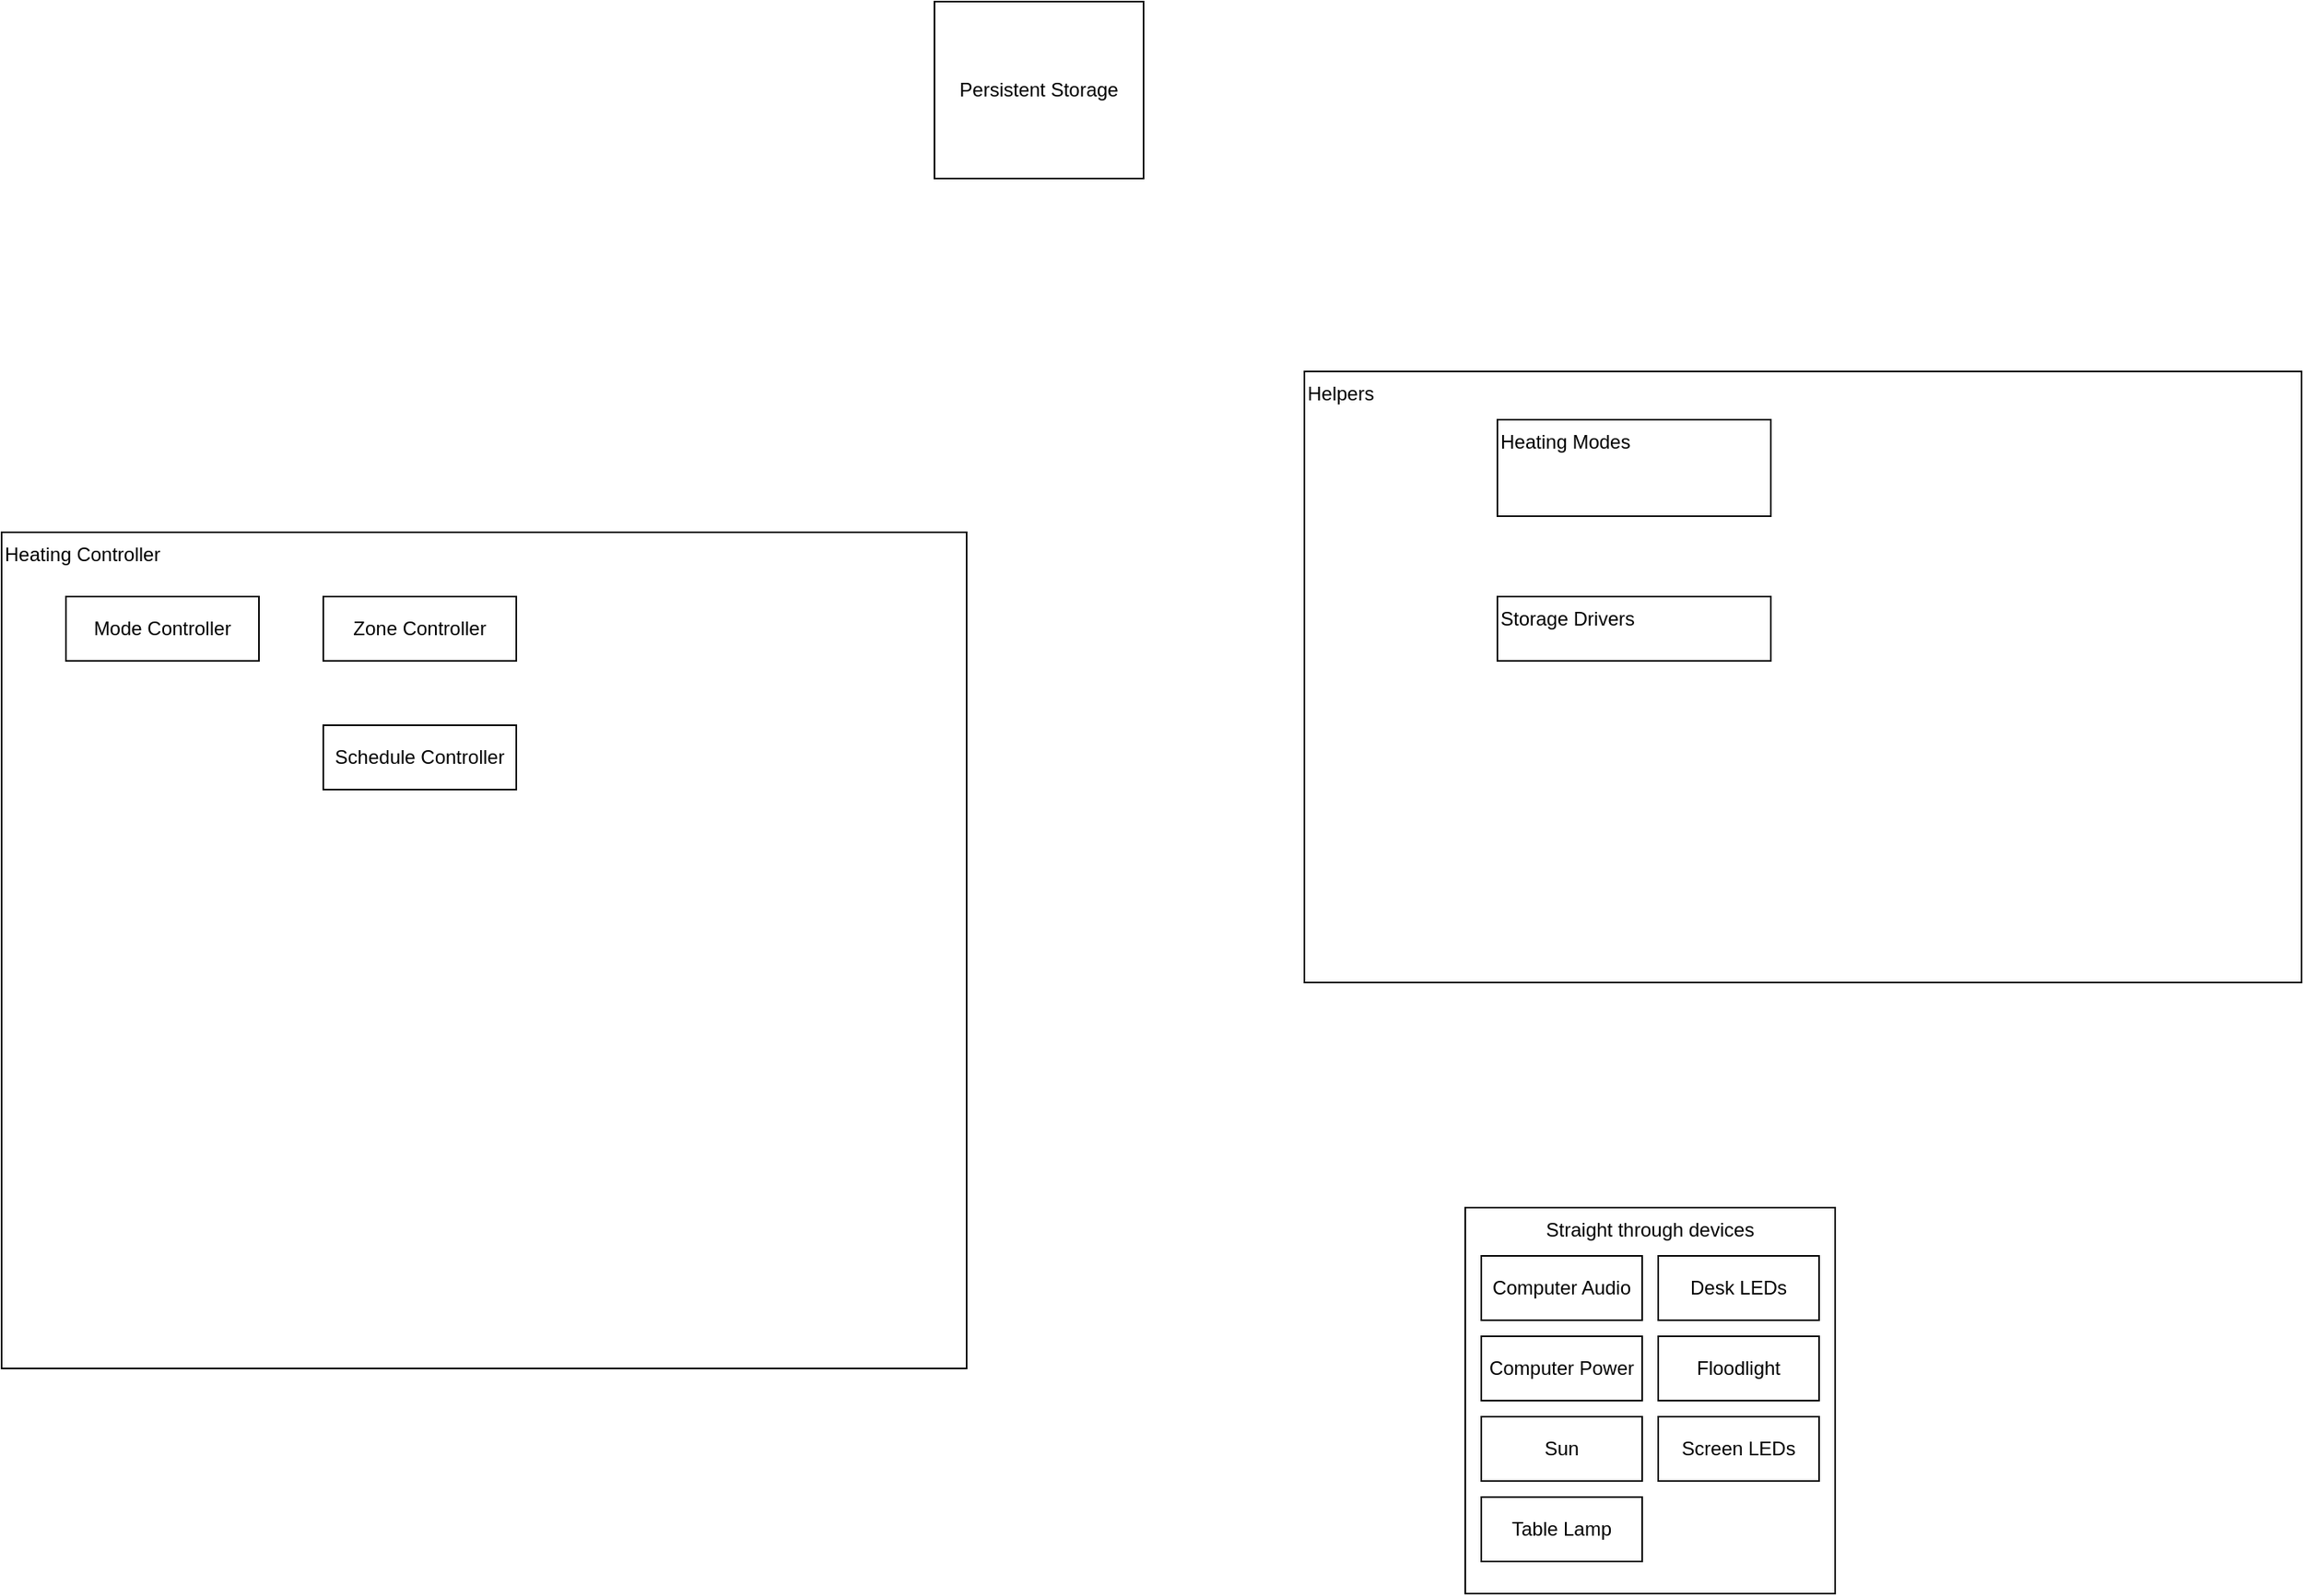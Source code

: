 <mxfile version="15.4.1" type="device"><diagram id="0tMUuKPslaoAKLw6jCQA" name="Page-1"><mxGraphModel dx="1298" dy="811" grid="1" gridSize="10" guides="1" tooltips="1" connect="1" arrows="1" fold="1" page="1" pageScale="1" pageWidth="1654" pageHeight="1169" math="0" shadow="0"><root><mxCell id="0"/><mxCell id="1" parent="0"/><mxCell id="y6OzQesAtpkwCMJbBQ7V-1" value="Persistent Storage" style="rounded=0;whiteSpace=wrap;html=1;" vertex="1" parent="1"><mxGeometry x="660" y="70" width="130" height="110" as="geometry"/></mxCell><mxCell id="y6OzQesAtpkwCMJbBQ7V-2" value="Helpers" style="rounded=0;whiteSpace=wrap;html=1;verticalAlign=top;align=left;" vertex="1" parent="1"><mxGeometry x="890" y="300" width="620" height="380" as="geometry"/></mxCell><mxCell id="y6OzQesAtpkwCMJbBQ7V-3" value="Heating Modes" style="rounded=0;whiteSpace=wrap;html=1;align=left;verticalAlign=top;" vertex="1" parent="1"><mxGeometry x="1010" y="330" width="170" height="60" as="geometry"/></mxCell><mxCell id="y6OzQesAtpkwCMJbBQ7V-4" value="Storage Drivers" style="rounded=0;whiteSpace=wrap;html=1;align=left;verticalAlign=top;" vertex="1" parent="1"><mxGeometry x="1010" y="440" width="170" height="40" as="geometry"/></mxCell><mxCell id="y6OzQesAtpkwCMJbBQ7V-13" value="" style="group" vertex="1" connectable="0" parent="1"><mxGeometry x="990" y="820" width="230" height="240" as="geometry"/></mxCell><mxCell id="y6OzQesAtpkwCMJbBQ7V-5" value="Straight through devices" style="rounded=0;whiteSpace=wrap;html=1;align=center;verticalAlign=top;" vertex="1" parent="y6OzQesAtpkwCMJbBQ7V-13"><mxGeometry width="230" height="240" as="geometry"/></mxCell><mxCell id="y6OzQesAtpkwCMJbBQ7V-6" value="Computer Audio" style="rounded=0;whiteSpace=wrap;html=1;align=center;verticalAlign=middle;" vertex="1" parent="y6OzQesAtpkwCMJbBQ7V-13"><mxGeometry x="10" y="30" width="100" height="40" as="geometry"/></mxCell><mxCell id="y6OzQesAtpkwCMJbBQ7V-7" value="Computer Power" style="rounded=0;whiteSpace=wrap;html=1;align=center;verticalAlign=middle;" vertex="1" parent="y6OzQesAtpkwCMJbBQ7V-13"><mxGeometry x="10" y="80" width="100" height="40" as="geometry"/></mxCell><mxCell id="y6OzQesAtpkwCMJbBQ7V-8" value="Sun" style="rounded=0;whiteSpace=wrap;html=1;align=center;verticalAlign=middle;" vertex="1" parent="y6OzQesAtpkwCMJbBQ7V-13"><mxGeometry x="10" y="130" width="100" height="40" as="geometry"/></mxCell><mxCell id="y6OzQesAtpkwCMJbBQ7V-9" value="Screen LEDs" style="rounded=0;whiteSpace=wrap;html=1;align=center;verticalAlign=middle;" vertex="1" parent="y6OzQesAtpkwCMJbBQ7V-13"><mxGeometry x="120" y="130" width="100" height="40" as="geometry"/></mxCell><mxCell id="y6OzQesAtpkwCMJbBQ7V-10" value="Floodlight" style="rounded=0;whiteSpace=wrap;html=1;align=center;verticalAlign=middle;" vertex="1" parent="y6OzQesAtpkwCMJbBQ7V-13"><mxGeometry x="120" y="80" width="100" height="40" as="geometry"/></mxCell><mxCell id="y6OzQesAtpkwCMJbBQ7V-11" value="Desk LEDs" style="rounded=0;whiteSpace=wrap;html=1;align=center;verticalAlign=middle;" vertex="1" parent="y6OzQesAtpkwCMJbBQ7V-13"><mxGeometry x="120" y="30" width="100" height="40" as="geometry"/></mxCell><mxCell id="y6OzQesAtpkwCMJbBQ7V-12" value="Table Lamp" style="rounded=0;whiteSpace=wrap;html=1;align=center;verticalAlign=middle;" vertex="1" parent="y6OzQesAtpkwCMJbBQ7V-13"><mxGeometry x="10" y="180" width="100" height="40" as="geometry"/></mxCell><mxCell id="y6OzQesAtpkwCMJbBQ7V-14" value="Heating Controller" style="rounded=0;whiteSpace=wrap;html=1;align=left;verticalAlign=top;" vertex="1" parent="1"><mxGeometry x="80" y="400" width="600" height="520" as="geometry"/></mxCell><mxCell id="y6OzQesAtpkwCMJbBQ7V-15" value="Mode Controller" style="rounded=0;whiteSpace=wrap;html=1;align=center;verticalAlign=middle;" vertex="1" parent="1"><mxGeometry x="120" y="440" width="120" height="40" as="geometry"/></mxCell><mxCell id="y6OzQesAtpkwCMJbBQ7V-17" value="Zone Controller" style="rounded=0;whiteSpace=wrap;html=1;align=center;verticalAlign=middle;" vertex="1" parent="1"><mxGeometry x="280" y="440" width="120" height="40" as="geometry"/></mxCell><mxCell id="y6OzQesAtpkwCMJbBQ7V-18" value="Schedule Controller" style="rounded=0;whiteSpace=wrap;html=1;align=center;verticalAlign=middle;" vertex="1" parent="1"><mxGeometry x="280" y="520" width="120" height="40" as="geometry"/></mxCell></root></mxGraphModel></diagram></mxfile>